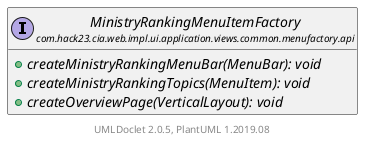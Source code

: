 @startuml
    set namespaceSeparator none
    hide empty fields
    hide empty methods

    interface "<size:14>MinistryRankingMenuItemFactory\n<size:10>com.hack23.cia.web.impl.ui.application.views.common.menufactory.api" as com.hack23.cia.web.impl.ui.application.views.common.menufactory.api.MinistryRankingMenuItemFactory [[MinistryRankingMenuItemFactory.html]] {
        {abstract} +createMinistryRankingMenuBar(MenuBar): void
        {abstract} +createMinistryRankingTopics(MenuItem): void
        {abstract} +createOverviewPage(VerticalLayout): void
    }

    center footer UMLDoclet 2.0.5, PlantUML 1.2019.08
@enduml
